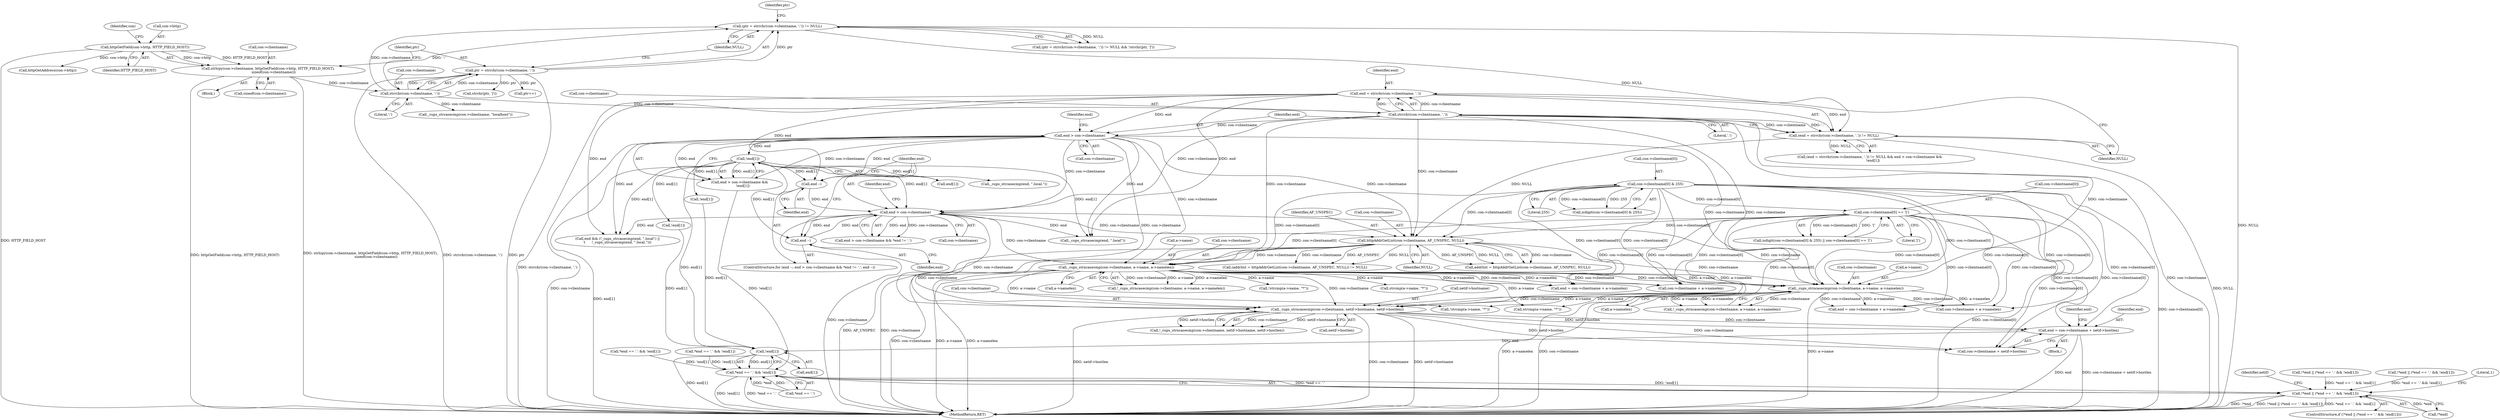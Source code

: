 digraph "0_cups_afa80cb2b457bf8d64f775bed307588610476c41@pointer" {
"1000449" [label="(Call,end = con->clientname + netif->hostlen)"];
"1000265" [label="(Call,con->clientname[0] & 255)"];
"1000272" [label="(Call,con->clientname[0] == '[')"];
"1000438" [label="(Call,_cups_strncasecmp(con->clientname, netif->hostname, netif->hostlen))"];
"1000285" [label="(Call,httpAddrGetList(con->clientname, AF_UNSPEC, NULL))"];
"1000223" [label="(Call,end > con->clientname)"];
"1000214" [label="(Call,end = strrchr(con->clientname, '.'))"];
"1000216" [label="(Call,strrchr(con->clientname, '.'))"];
"1000146" [label="(Call,strrchr(con->clientname, ':'))"];
"1000128" [label="(Call,strlcpy(con->clientname, httpGetField(con->http, HTTP_FIELD_HOST),\n          sizeof(con->clientname)))"];
"1000132" [label="(Call,httpGetField(con->http, HTTP_FIELD_HOST))"];
"1000237" [label="(Call,end > con->clientname)"];
"1000234" [label="(Call,end --)"];
"1000228" [label="(Call,!end[1])"];
"1000246" [label="(Call,end --)"];
"1000213" [label="(Call,(end = strrchr(con->clientname, '.')) != NULL)"];
"1000143" [label="(Call,(ptr = strrchr(con->clientname, ':')) != NULL)"];
"1000144" [label="(Call,ptr = strrchr(con->clientname, ':'))"];
"1000385" [label="(Call,_cups_strncasecmp(con->clientname, a->name, a->namelen))"];
"1000323" [label="(Call,_cups_strncasecmp(con->clientname, a->name, a->namelen))"];
"1000468" [label="(Call,!end[1])"];
"1000463" [label="(Call,*end == '.' && !end[1])"];
"1000459" [label="(Call,!*end || (*end == '.' && !end[1]))"];
"1000142" [label="(Call,(ptr = strrchr(con->clientname, ':')) != NULL && !strchr(ptr, ']'))"];
"1000217" [label="(Call,con->clientname)"];
"1000463" [label="(Call,*end == '.' && !end[1])"];
"1000334" [label="(Call,end = con->clientname + a->namelen)"];
"1000186" [label="(Call,_cups_strcasecmp(con->clientname, \"localhost\"))"];
"1000410" [label="(Call,*end == '.' && !end[1])"];
"1000272" [label="(Call,con->clientname[0] == '[')"];
"1000290" [label="(Identifier,NULL)"];
"1000386" [label="(Call,con->clientname)"];
"1000392" [label="(Call,a->namelen)"];
"1000384" [label="(Call,!_cups_strncasecmp(con->clientname, a->name, a->namelen))"];
"1000385" [label="(Call,_cups_strncasecmp(con->clientname, a->name, a->namelen))"];
"1000273" [label="(Call,con->clientname[0])"];
"1000375" [label="(Call,!strcmp(a->name, \"*\"))"];
"1000147" [label="(Call,con->clientname)"];
"1000154" [label="(Identifier,ptr)"];
"1000464" [label="(Call,*end == '.')"];
"1000458" [label="(ControlStructure,if (!*end || (*end == '.' && !end[1])))"];
"1000336" [label="(Call,con->clientname + a->namelen)"];
"1000451" [label="(Call,con->clientname + netif->hostlen)"];
"1000253" [label="(Call,_cups_strcasecmp(end, \".local\"))"];
"1000236" [label="(Call,end > con->clientname && *end != '.')"];
"1000139" [label="(Identifier,con)"];
"1000225" [label="(Call,con->clientname)"];
"1000323" [label="(Call,_cups_strncasecmp(con->clientname, a->name, a->namelen))"];
"1000476" [label="(MethodReturn,RET)"];
"1000353" [label="(Call,!end[1])"];
"1000437" [label="(Call,!_cups_strncasecmp(con->clientname, netif->hostname, netif->hostlen))"];
"1000348" [label="(Call,*end == '.' && !end[1])"];
"1000285" [label="(Call,httpAddrGetList(con->clientname, AF_UNSPEC, NULL))"];
"1000153" [label="(Call,strchr(ptr, ']'))"];
"1000150" [label="(Literal,':')"];
"1000462" [label="(Identifier,end)"];
"1000238" [label="(Identifier,end)"];
"1000222" [label="(Call,end > con->clientname &&\n      !end[1])"];
"1000221" [label="(Identifier,NULL)"];
"1000146" [label="(Call,strrchr(con->clientname, ':'))"];
"1000376" [label="(Call,strcmp(a->name, \"*\"))"];
"1000129" [label="(Call,con->clientname)"];
"1000430" [label="(Identifier,netif)"];
"1000415" [label="(Call,!end[1])"];
"1000314" [label="(Call,strcmp(a->name, \"*\"))"];
"1000344" [label="(Call,!*end || (*end == '.' && !end[1]))"];
"1000128" [label="(Call,strlcpy(con->clientname, httpGetField(con->http, HTTP_FIELD_HOST),\n          sizeof(con->clientname)))"];
"1000234" [label="(Call,end --)"];
"1000249" [label="(Call,end && (!_cups_strcasecmp(end, \".local\") ||\n\t      !_cups_strcasecmp(end, \".local.\")))"];
"1000330" [label="(Call,a->namelen)"];
"1000327" [label="(Call,a->name)"];
"1000322" [label="(Call,!_cups_strncasecmp(con->clientname, a->name, a->namelen))"];
"1000233" [label="(ControlStructure,for (end --; end > con->clientname && *end != '.'; end --))"];
"1000237" [label="(Call,end > con->clientname)"];
"1000159" [label="(Call,ptr++)"];
"1000389" [label="(Call,a->name)"];
"1000257" [label="(Call,_cups_strcasecmp(end, \".local.\"))"];
"1000265" [label="(Call,con->clientname[0] & 255)"];
"1000145" [label="(Identifier,ptr)"];
"1000235" [label="(Identifier,end)"];
"1000244" [label="(Identifier,end)"];
"1000449" [label="(Call,end = con->clientname + netif->hostlen)"];
"1000439" [label="(Call,con->clientname)"];
"1000137" [label="(Call,sizeof(con->clientname))"];
"1000215" [label="(Identifier,end)"];
"1000445" [label="(Call,netif->hostlen)"];
"1000286" [label="(Call,con->clientname)"];
"1000230" [label="(Identifier,end)"];
"1000468" [label="(Call,!end[1])"];
"1000469" [label="(Call,end[1])"];
"1000214" [label="(Call,end = strrchr(con->clientname, '.'))"];
"1000282" [label="(Call,(addrlist = httpAddrGetList(con->clientname, AF_UNSPEC, NULL)) != NULL)"];
"1000220" [label="(Literal,'.')"];
"1000459" [label="(Call,!*end || (*end == '.' && !end[1]))"];
"1000448" [label="(Block,)"];
"1000228" [label="(Call,!end[1])"];
"1000246" [label="(Call,end --)"];
"1000438" [label="(Call,_cups_strncasecmp(con->clientname, netif->hostname, netif->hostlen))"];
"1000450" [label="(Identifier,end)"];
"1000229" [label="(Call,end[1])"];
"1000278" [label="(Literal,'[')"];
"1000216" [label="(Call,strrchr(con->clientname, '.'))"];
"1000271" [label="(Literal,255)"];
"1000224" [label="(Identifier,end)"];
"1000398" [label="(Call,con->clientname + a->namelen)"];
"1000239" [label="(Call,con->clientname)"];
"1000406" [label="(Call,!*end || (*end == '.' && !end[1]))"];
"1000178" [label="(Call,httpGetAddress(con->http))"];
"1000213" [label="(Call,(end = strrchr(con->clientname, '.')) != NULL)"];
"1000313" [label="(Call,!strcmp(a->name, \"*\"))"];
"1000324" [label="(Call,con->clientname)"];
"1000151" [label="(Identifier,NULL)"];
"1000473" [label="(Literal,1)"];
"1000442" [label="(Call,netif->hostname)"];
"1000144" [label="(Call,ptr = strrchr(con->clientname, ':'))"];
"1000143" [label="(Call,(ptr = strrchr(con->clientname, ':')) != NULL)"];
"1000289" [label="(Identifier,AF_UNSPEC)"];
"1000264" [label="(Call,isdigit(con->clientname[0] & 255))"];
"1000396" [label="(Call,end = con->clientname + a->namelen)"];
"1000132" [label="(Call,httpGetField(con->http, HTTP_FIELD_HOST))"];
"1000212" [label="(Call,(end = strrchr(con->clientname, '.')) != NULL && end > con->clientname &&\n      !end[1])"];
"1000460" [label="(Call,!*end)"];
"1000247" [label="(Identifier,end)"];
"1000266" [label="(Call,con->clientname[0])"];
"1000283" [label="(Call,addrlist = httpAddrGetList(con->clientname, AF_UNSPEC, NULL))"];
"1000263" [label="(Call,isdigit(con->clientname[0] & 255) || con->clientname[0] == '[')"];
"1000123" [label="(Block,)"];
"1000133" [label="(Call,con->http)"];
"1000223" [label="(Call,end > con->clientname)"];
"1000136" [label="(Identifier,HTTP_FIELD_HOST)"];
"1000449" -> "1000448"  [label="AST: "];
"1000449" -> "1000451"  [label="CFG: "];
"1000450" -> "1000449"  [label="AST: "];
"1000451" -> "1000449"  [label="AST: "];
"1000462" -> "1000449"  [label="CFG: "];
"1000449" -> "1000476"  [label="DDG: end"];
"1000449" -> "1000476"  [label="DDG: con->clientname + netif->hostlen"];
"1000265" -> "1000449"  [label="DDG: con->clientname[0]"];
"1000272" -> "1000449"  [label="DDG: con->clientname[0]"];
"1000438" -> "1000449"  [label="DDG: con->clientname"];
"1000438" -> "1000449"  [label="DDG: netif->hostlen"];
"1000449" -> "1000468"  [label="DDG: end"];
"1000265" -> "1000264"  [label="AST: "];
"1000265" -> "1000271"  [label="CFG: "];
"1000266" -> "1000265"  [label="AST: "];
"1000271" -> "1000265"  [label="AST: "];
"1000264" -> "1000265"  [label="CFG: "];
"1000265" -> "1000476"  [label="DDG: con->clientname[0]"];
"1000265" -> "1000264"  [label="DDG: con->clientname[0]"];
"1000265" -> "1000264"  [label="DDG: 255"];
"1000265" -> "1000272"  [label="DDG: con->clientname[0]"];
"1000265" -> "1000285"  [label="DDG: con->clientname[0]"];
"1000265" -> "1000323"  [label="DDG: con->clientname[0]"];
"1000265" -> "1000334"  [label="DDG: con->clientname[0]"];
"1000265" -> "1000336"  [label="DDG: con->clientname[0]"];
"1000265" -> "1000385"  [label="DDG: con->clientname[0]"];
"1000265" -> "1000396"  [label="DDG: con->clientname[0]"];
"1000265" -> "1000398"  [label="DDG: con->clientname[0]"];
"1000265" -> "1000438"  [label="DDG: con->clientname[0]"];
"1000265" -> "1000451"  [label="DDG: con->clientname[0]"];
"1000272" -> "1000263"  [label="AST: "];
"1000272" -> "1000278"  [label="CFG: "];
"1000273" -> "1000272"  [label="AST: "];
"1000278" -> "1000272"  [label="AST: "];
"1000263" -> "1000272"  [label="CFG: "];
"1000272" -> "1000476"  [label="DDG: con->clientname[0]"];
"1000272" -> "1000263"  [label="DDG: con->clientname[0]"];
"1000272" -> "1000263"  [label="DDG: '['"];
"1000272" -> "1000285"  [label="DDG: con->clientname[0]"];
"1000272" -> "1000323"  [label="DDG: con->clientname[0]"];
"1000272" -> "1000334"  [label="DDG: con->clientname[0]"];
"1000272" -> "1000336"  [label="DDG: con->clientname[0]"];
"1000272" -> "1000385"  [label="DDG: con->clientname[0]"];
"1000272" -> "1000396"  [label="DDG: con->clientname[0]"];
"1000272" -> "1000398"  [label="DDG: con->clientname[0]"];
"1000272" -> "1000438"  [label="DDG: con->clientname[0]"];
"1000272" -> "1000451"  [label="DDG: con->clientname[0]"];
"1000438" -> "1000437"  [label="AST: "];
"1000438" -> "1000445"  [label="CFG: "];
"1000439" -> "1000438"  [label="AST: "];
"1000442" -> "1000438"  [label="AST: "];
"1000445" -> "1000438"  [label="AST: "];
"1000437" -> "1000438"  [label="CFG: "];
"1000438" -> "1000476"  [label="DDG: netif->hostname"];
"1000438" -> "1000476"  [label="DDG: netif->hostlen"];
"1000438" -> "1000476"  [label="DDG: con->clientname"];
"1000438" -> "1000437"  [label="DDG: con->clientname"];
"1000438" -> "1000437"  [label="DDG: netif->hostname"];
"1000438" -> "1000437"  [label="DDG: netif->hostlen"];
"1000285" -> "1000438"  [label="DDG: con->clientname"];
"1000223" -> "1000438"  [label="DDG: con->clientname"];
"1000237" -> "1000438"  [label="DDG: con->clientname"];
"1000216" -> "1000438"  [label="DDG: con->clientname"];
"1000385" -> "1000438"  [label="DDG: con->clientname"];
"1000323" -> "1000438"  [label="DDG: con->clientname"];
"1000438" -> "1000451"  [label="DDG: con->clientname"];
"1000438" -> "1000451"  [label="DDG: netif->hostlen"];
"1000285" -> "1000283"  [label="AST: "];
"1000285" -> "1000290"  [label="CFG: "];
"1000286" -> "1000285"  [label="AST: "];
"1000289" -> "1000285"  [label="AST: "];
"1000290" -> "1000285"  [label="AST: "];
"1000283" -> "1000285"  [label="CFG: "];
"1000285" -> "1000476"  [label="DDG: con->clientname"];
"1000285" -> "1000476"  [label="DDG: AF_UNSPEC"];
"1000285" -> "1000282"  [label="DDG: con->clientname"];
"1000285" -> "1000282"  [label="DDG: AF_UNSPEC"];
"1000285" -> "1000282"  [label="DDG: NULL"];
"1000285" -> "1000283"  [label="DDG: con->clientname"];
"1000285" -> "1000283"  [label="DDG: AF_UNSPEC"];
"1000285" -> "1000283"  [label="DDG: NULL"];
"1000223" -> "1000285"  [label="DDG: con->clientname"];
"1000237" -> "1000285"  [label="DDG: con->clientname"];
"1000216" -> "1000285"  [label="DDG: con->clientname"];
"1000213" -> "1000285"  [label="DDG: NULL"];
"1000285" -> "1000323"  [label="DDG: con->clientname"];
"1000285" -> "1000385"  [label="DDG: con->clientname"];
"1000223" -> "1000222"  [label="AST: "];
"1000223" -> "1000225"  [label="CFG: "];
"1000224" -> "1000223"  [label="AST: "];
"1000225" -> "1000223"  [label="AST: "];
"1000230" -> "1000223"  [label="CFG: "];
"1000222" -> "1000223"  [label="CFG: "];
"1000223" -> "1000476"  [label="DDG: con->clientname"];
"1000223" -> "1000222"  [label="DDG: end"];
"1000223" -> "1000222"  [label="DDG: con->clientname"];
"1000214" -> "1000223"  [label="DDG: end"];
"1000216" -> "1000223"  [label="DDG: con->clientname"];
"1000223" -> "1000228"  [label="DDG: end"];
"1000223" -> "1000234"  [label="DDG: end"];
"1000223" -> "1000237"  [label="DDG: con->clientname"];
"1000223" -> "1000249"  [label="DDG: end"];
"1000223" -> "1000253"  [label="DDG: end"];
"1000223" -> "1000323"  [label="DDG: con->clientname"];
"1000223" -> "1000385"  [label="DDG: con->clientname"];
"1000214" -> "1000213"  [label="AST: "];
"1000214" -> "1000216"  [label="CFG: "];
"1000215" -> "1000214"  [label="AST: "];
"1000216" -> "1000214"  [label="AST: "];
"1000221" -> "1000214"  [label="CFG: "];
"1000214" -> "1000476"  [label="DDG: strrchr(con->clientname, '.')"];
"1000214" -> "1000213"  [label="DDG: end"];
"1000216" -> "1000214"  [label="DDG: con->clientname"];
"1000216" -> "1000214"  [label="DDG: '.'"];
"1000214" -> "1000234"  [label="DDG: end"];
"1000214" -> "1000249"  [label="DDG: end"];
"1000214" -> "1000253"  [label="DDG: end"];
"1000216" -> "1000220"  [label="CFG: "];
"1000217" -> "1000216"  [label="AST: "];
"1000220" -> "1000216"  [label="AST: "];
"1000216" -> "1000476"  [label="DDG: con->clientname"];
"1000216" -> "1000213"  [label="DDG: con->clientname"];
"1000216" -> "1000213"  [label="DDG: '.'"];
"1000146" -> "1000216"  [label="DDG: con->clientname"];
"1000216" -> "1000237"  [label="DDG: con->clientname"];
"1000216" -> "1000323"  [label="DDG: con->clientname"];
"1000216" -> "1000385"  [label="DDG: con->clientname"];
"1000146" -> "1000144"  [label="AST: "];
"1000146" -> "1000150"  [label="CFG: "];
"1000147" -> "1000146"  [label="AST: "];
"1000150" -> "1000146"  [label="AST: "];
"1000144" -> "1000146"  [label="CFG: "];
"1000146" -> "1000143"  [label="DDG: con->clientname"];
"1000146" -> "1000143"  [label="DDG: ':'"];
"1000146" -> "1000144"  [label="DDG: con->clientname"];
"1000146" -> "1000144"  [label="DDG: ':'"];
"1000128" -> "1000146"  [label="DDG: con->clientname"];
"1000146" -> "1000186"  [label="DDG: con->clientname"];
"1000128" -> "1000123"  [label="AST: "];
"1000128" -> "1000137"  [label="CFG: "];
"1000129" -> "1000128"  [label="AST: "];
"1000132" -> "1000128"  [label="AST: "];
"1000137" -> "1000128"  [label="AST: "];
"1000145" -> "1000128"  [label="CFG: "];
"1000128" -> "1000476"  [label="DDG: httpGetField(con->http, HTTP_FIELD_HOST)"];
"1000128" -> "1000476"  [label="DDG: strlcpy(con->clientname, httpGetField(con->http, HTTP_FIELD_HOST),\n          sizeof(con->clientname))"];
"1000132" -> "1000128"  [label="DDG: con->http"];
"1000132" -> "1000128"  [label="DDG: HTTP_FIELD_HOST"];
"1000132" -> "1000136"  [label="CFG: "];
"1000133" -> "1000132"  [label="AST: "];
"1000136" -> "1000132"  [label="AST: "];
"1000139" -> "1000132"  [label="CFG: "];
"1000132" -> "1000476"  [label="DDG: HTTP_FIELD_HOST"];
"1000132" -> "1000178"  [label="DDG: con->http"];
"1000237" -> "1000236"  [label="AST: "];
"1000237" -> "1000239"  [label="CFG: "];
"1000238" -> "1000237"  [label="AST: "];
"1000239" -> "1000237"  [label="AST: "];
"1000244" -> "1000237"  [label="CFG: "];
"1000236" -> "1000237"  [label="CFG: "];
"1000237" -> "1000476"  [label="DDG: con->clientname"];
"1000237" -> "1000236"  [label="DDG: end"];
"1000237" -> "1000236"  [label="DDG: con->clientname"];
"1000234" -> "1000237"  [label="DDG: end"];
"1000228" -> "1000237"  [label="DDG: end[1]"];
"1000246" -> "1000237"  [label="DDG: end"];
"1000237" -> "1000246"  [label="DDG: end"];
"1000237" -> "1000249"  [label="DDG: end"];
"1000237" -> "1000253"  [label="DDG: end"];
"1000237" -> "1000323"  [label="DDG: con->clientname"];
"1000237" -> "1000385"  [label="DDG: con->clientname"];
"1000234" -> "1000233"  [label="AST: "];
"1000234" -> "1000235"  [label="CFG: "];
"1000235" -> "1000234"  [label="AST: "];
"1000238" -> "1000234"  [label="CFG: "];
"1000228" -> "1000234"  [label="DDG: end[1]"];
"1000228" -> "1000222"  [label="AST: "];
"1000228" -> "1000229"  [label="CFG: "];
"1000229" -> "1000228"  [label="AST: "];
"1000222" -> "1000228"  [label="CFG: "];
"1000228" -> "1000476"  [label="DDG: end[1]"];
"1000228" -> "1000222"  [label="DDG: end[1]"];
"1000228" -> "1000246"  [label="DDG: end[1]"];
"1000228" -> "1000249"  [label="DDG: end[1]"];
"1000228" -> "1000253"  [label="DDG: end[1]"];
"1000228" -> "1000257"  [label="DDG: end[1]"];
"1000228" -> "1000353"  [label="DDG: end[1]"];
"1000228" -> "1000415"  [label="DDG: end[1]"];
"1000228" -> "1000468"  [label="DDG: end[1]"];
"1000246" -> "1000233"  [label="AST: "];
"1000246" -> "1000247"  [label="CFG: "];
"1000247" -> "1000246"  [label="AST: "];
"1000238" -> "1000246"  [label="CFG: "];
"1000213" -> "1000212"  [label="AST: "];
"1000213" -> "1000221"  [label="CFG: "];
"1000221" -> "1000213"  [label="AST: "];
"1000224" -> "1000213"  [label="CFG: "];
"1000212" -> "1000213"  [label="CFG: "];
"1000213" -> "1000476"  [label="DDG: NULL"];
"1000213" -> "1000212"  [label="DDG: NULL"];
"1000143" -> "1000213"  [label="DDG: NULL"];
"1000143" -> "1000142"  [label="AST: "];
"1000143" -> "1000151"  [label="CFG: "];
"1000144" -> "1000143"  [label="AST: "];
"1000151" -> "1000143"  [label="AST: "];
"1000154" -> "1000143"  [label="CFG: "];
"1000142" -> "1000143"  [label="CFG: "];
"1000143" -> "1000476"  [label="DDG: NULL"];
"1000143" -> "1000142"  [label="DDG: NULL"];
"1000144" -> "1000143"  [label="DDG: ptr"];
"1000145" -> "1000144"  [label="AST: "];
"1000151" -> "1000144"  [label="CFG: "];
"1000144" -> "1000476"  [label="DDG: ptr"];
"1000144" -> "1000476"  [label="DDG: strrchr(con->clientname, ':')"];
"1000144" -> "1000153"  [label="DDG: ptr"];
"1000144" -> "1000159"  [label="DDG: ptr"];
"1000385" -> "1000384"  [label="AST: "];
"1000385" -> "1000392"  [label="CFG: "];
"1000386" -> "1000385"  [label="AST: "];
"1000389" -> "1000385"  [label="AST: "];
"1000392" -> "1000385"  [label="AST: "];
"1000384" -> "1000385"  [label="CFG: "];
"1000385" -> "1000476"  [label="DDG: a->name"];
"1000385" -> "1000476"  [label="DDG: a->namelen"];
"1000385" -> "1000476"  [label="DDG: con->clientname"];
"1000385" -> "1000375"  [label="DDG: a->name"];
"1000385" -> "1000376"  [label="DDG: a->name"];
"1000385" -> "1000384"  [label="DDG: con->clientname"];
"1000385" -> "1000384"  [label="DDG: a->name"];
"1000385" -> "1000384"  [label="DDG: a->namelen"];
"1000323" -> "1000385"  [label="DDG: con->clientname"];
"1000323" -> "1000385"  [label="DDG: a->name"];
"1000323" -> "1000385"  [label="DDG: a->namelen"];
"1000385" -> "1000396"  [label="DDG: con->clientname"];
"1000385" -> "1000396"  [label="DDG: a->namelen"];
"1000385" -> "1000398"  [label="DDG: con->clientname"];
"1000385" -> "1000398"  [label="DDG: a->namelen"];
"1000323" -> "1000322"  [label="AST: "];
"1000323" -> "1000330"  [label="CFG: "];
"1000324" -> "1000323"  [label="AST: "];
"1000327" -> "1000323"  [label="AST: "];
"1000330" -> "1000323"  [label="AST: "];
"1000322" -> "1000323"  [label="CFG: "];
"1000323" -> "1000476"  [label="DDG: a->namelen"];
"1000323" -> "1000476"  [label="DDG: con->clientname"];
"1000323" -> "1000476"  [label="DDG: a->name"];
"1000323" -> "1000313"  [label="DDG: a->name"];
"1000323" -> "1000314"  [label="DDG: a->name"];
"1000323" -> "1000322"  [label="DDG: con->clientname"];
"1000323" -> "1000322"  [label="DDG: a->name"];
"1000323" -> "1000322"  [label="DDG: a->namelen"];
"1000323" -> "1000334"  [label="DDG: con->clientname"];
"1000323" -> "1000334"  [label="DDG: a->namelen"];
"1000323" -> "1000336"  [label="DDG: con->clientname"];
"1000323" -> "1000336"  [label="DDG: a->namelen"];
"1000323" -> "1000375"  [label="DDG: a->name"];
"1000323" -> "1000376"  [label="DDG: a->name"];
"1000468" -> "1000463"  [label="AST: "];
"1000468" -> "1000469"  [label="CFG: "];
"1000469" -> "1000468"  [label="AST: "];
"1000463" -> "1000468"  [label="CFG: "];
"1000468" -> "1000476"  [label="DDG: end[1]"];
"1000468" -> "1000463"  [label="DDG: end[1]"];
"1000415" -> "1000468"  [label="DDG: end[1]"];
"1000353" -> "1000468"  [label="DDG: end[1]"];
"1000463" -> "1000459"  [label="AST: "];
"1000463" -> "1000464"  [label="CFG: "];
"1000464" -> "1000463"  [label="AST: "];
"1000459" -> "1000463"  [label="CFG: "];
"1000463" -> "1000476"  [label="DDG: !end[1]"];
"1000463" -> "1000476"  [label="DDG: *end == '.'"];
"1000463" -> "1000459"  [label="DDG: *end == '.'"];
"1000463" -> "1000459"  [label="DDG: !end[1]"];
"1000464" -> "1000463"  [label="DDG: *end"];
"1000464" -> "1000463"  [label="DDG: '.'"];
"1000222" -> "1000463"  [label="DDG: !end[1]"];
"1000348" -> "1000463"  [label="DDG: !end[1]"];
"1000410" -> "1000463"  [label="DDG: !end[1]"];
"1000459" -> "1000458"  [label="AST: "];
"1000459" -> "1000460"  [label="CFG: "];
"1000460" -> "1000459"  [label="AST: "];
"1000473" -> "1000459"  [label="CFG: "];
"1000430" -> "1000459"  [label="CFG: "];
"1000459" -> "1000476"  [label="DDG: !*end"];
"1000459" -> "1000476"  [label="DDG: !*end || (*end == '.' && !end[1])"];
"1000459" -> "1000476"  [label="DDG: *end == '.' && !end[1]"];
"1000460" -> "1000459"  [label="DDG: *end"];
"1000344" -> "1000459"  [label="DDG: *end == '.' && !end[1]"];
"1000406" -> "1000459"  [label="DDG: *end == '.' && !end[1]"];
}
